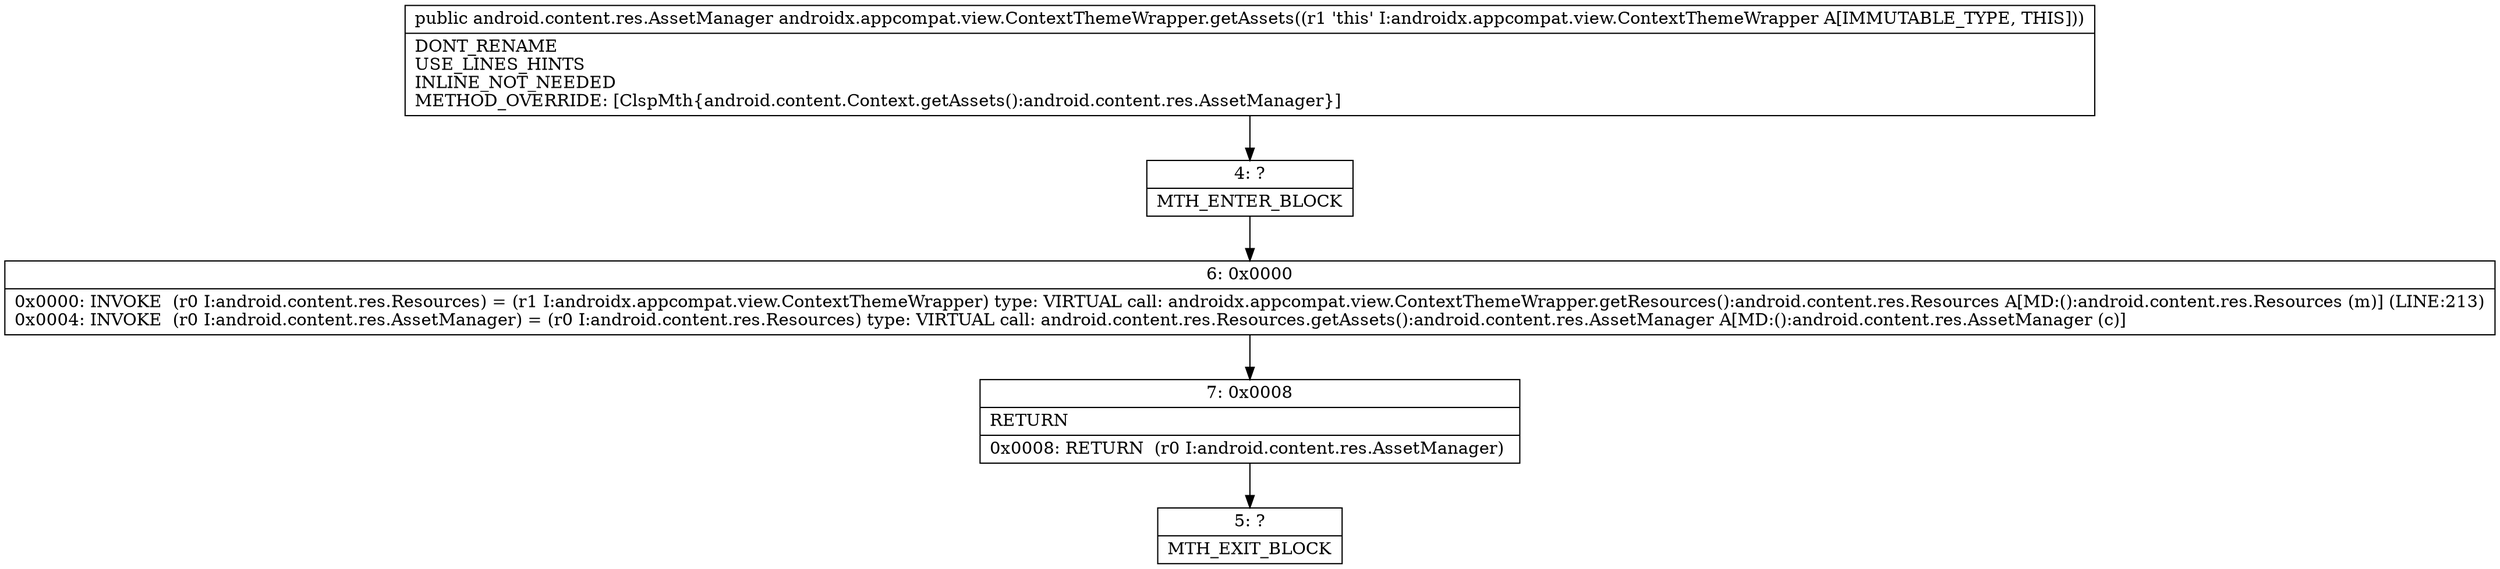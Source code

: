 digraph "CFG forandroidx.appcompat.view.ContextThemeWrapper.getAssets()Landroid\/content\/res\/AssetManager;" {
Node_4 [shape=record,label="{4\:\ ?|MTH_ENTER_BLOCK\l}"];
Node_6 [shape=record,label="{6\:\ 0x0000|0x0000: INVOKE  (r0 I:android.content.res.Resources) = (r1 I:androidx.appcompat.view.ContextThemeWrapper) type: VIRTUAL call: androidx.appcompat.view.ContextThemeWrapper.getResources():android.content.res.Resources A[MD:():android.content.res.Resources (m)] (LINE:213)\l0x0004: INVOKE  (r0 I:android.content.res.AssetManager) = (r0 I:android.content.res.Resources) type: VIRTUAL call: android.content.res.Resources.getAssets():android.content.res.AssetManager A[MD:():android.content.res.AssetManager (c)]\l}"];
Node_7 [shape=record,label="{7\:\ 0x0008|RETURN\l|0x0008: RETURN  (r0 I:android.content.res.AssetManager) \l}"];
Node_5 [shape=record,label="{5\:\ ?|MTH_EXIT_BLOCK\l}"];
MethodNode[shape=record,label="{public android.content.res.AssetManager androidx.appcompat.view.ContextThemeWrapper.getAssets((r1 'this' I:androidx.appcompat.view.ContextThemeWrapper A[IMMUTABLE_TYPE, THIS]))  | DONT_RENAME\lUSE_LINES_HINTS\lINLINE_NOT_NEEDED\lMETHOD_OVERRIDE: [ClspMth\{android.content.Context.getAssets():android.content.res.AssetManager\}]\l}"];
MethodNode -> Node_4;Node_4 -> Node_6;
Node_6 -> Node_7;
Node_7 -> Node_5;
}

